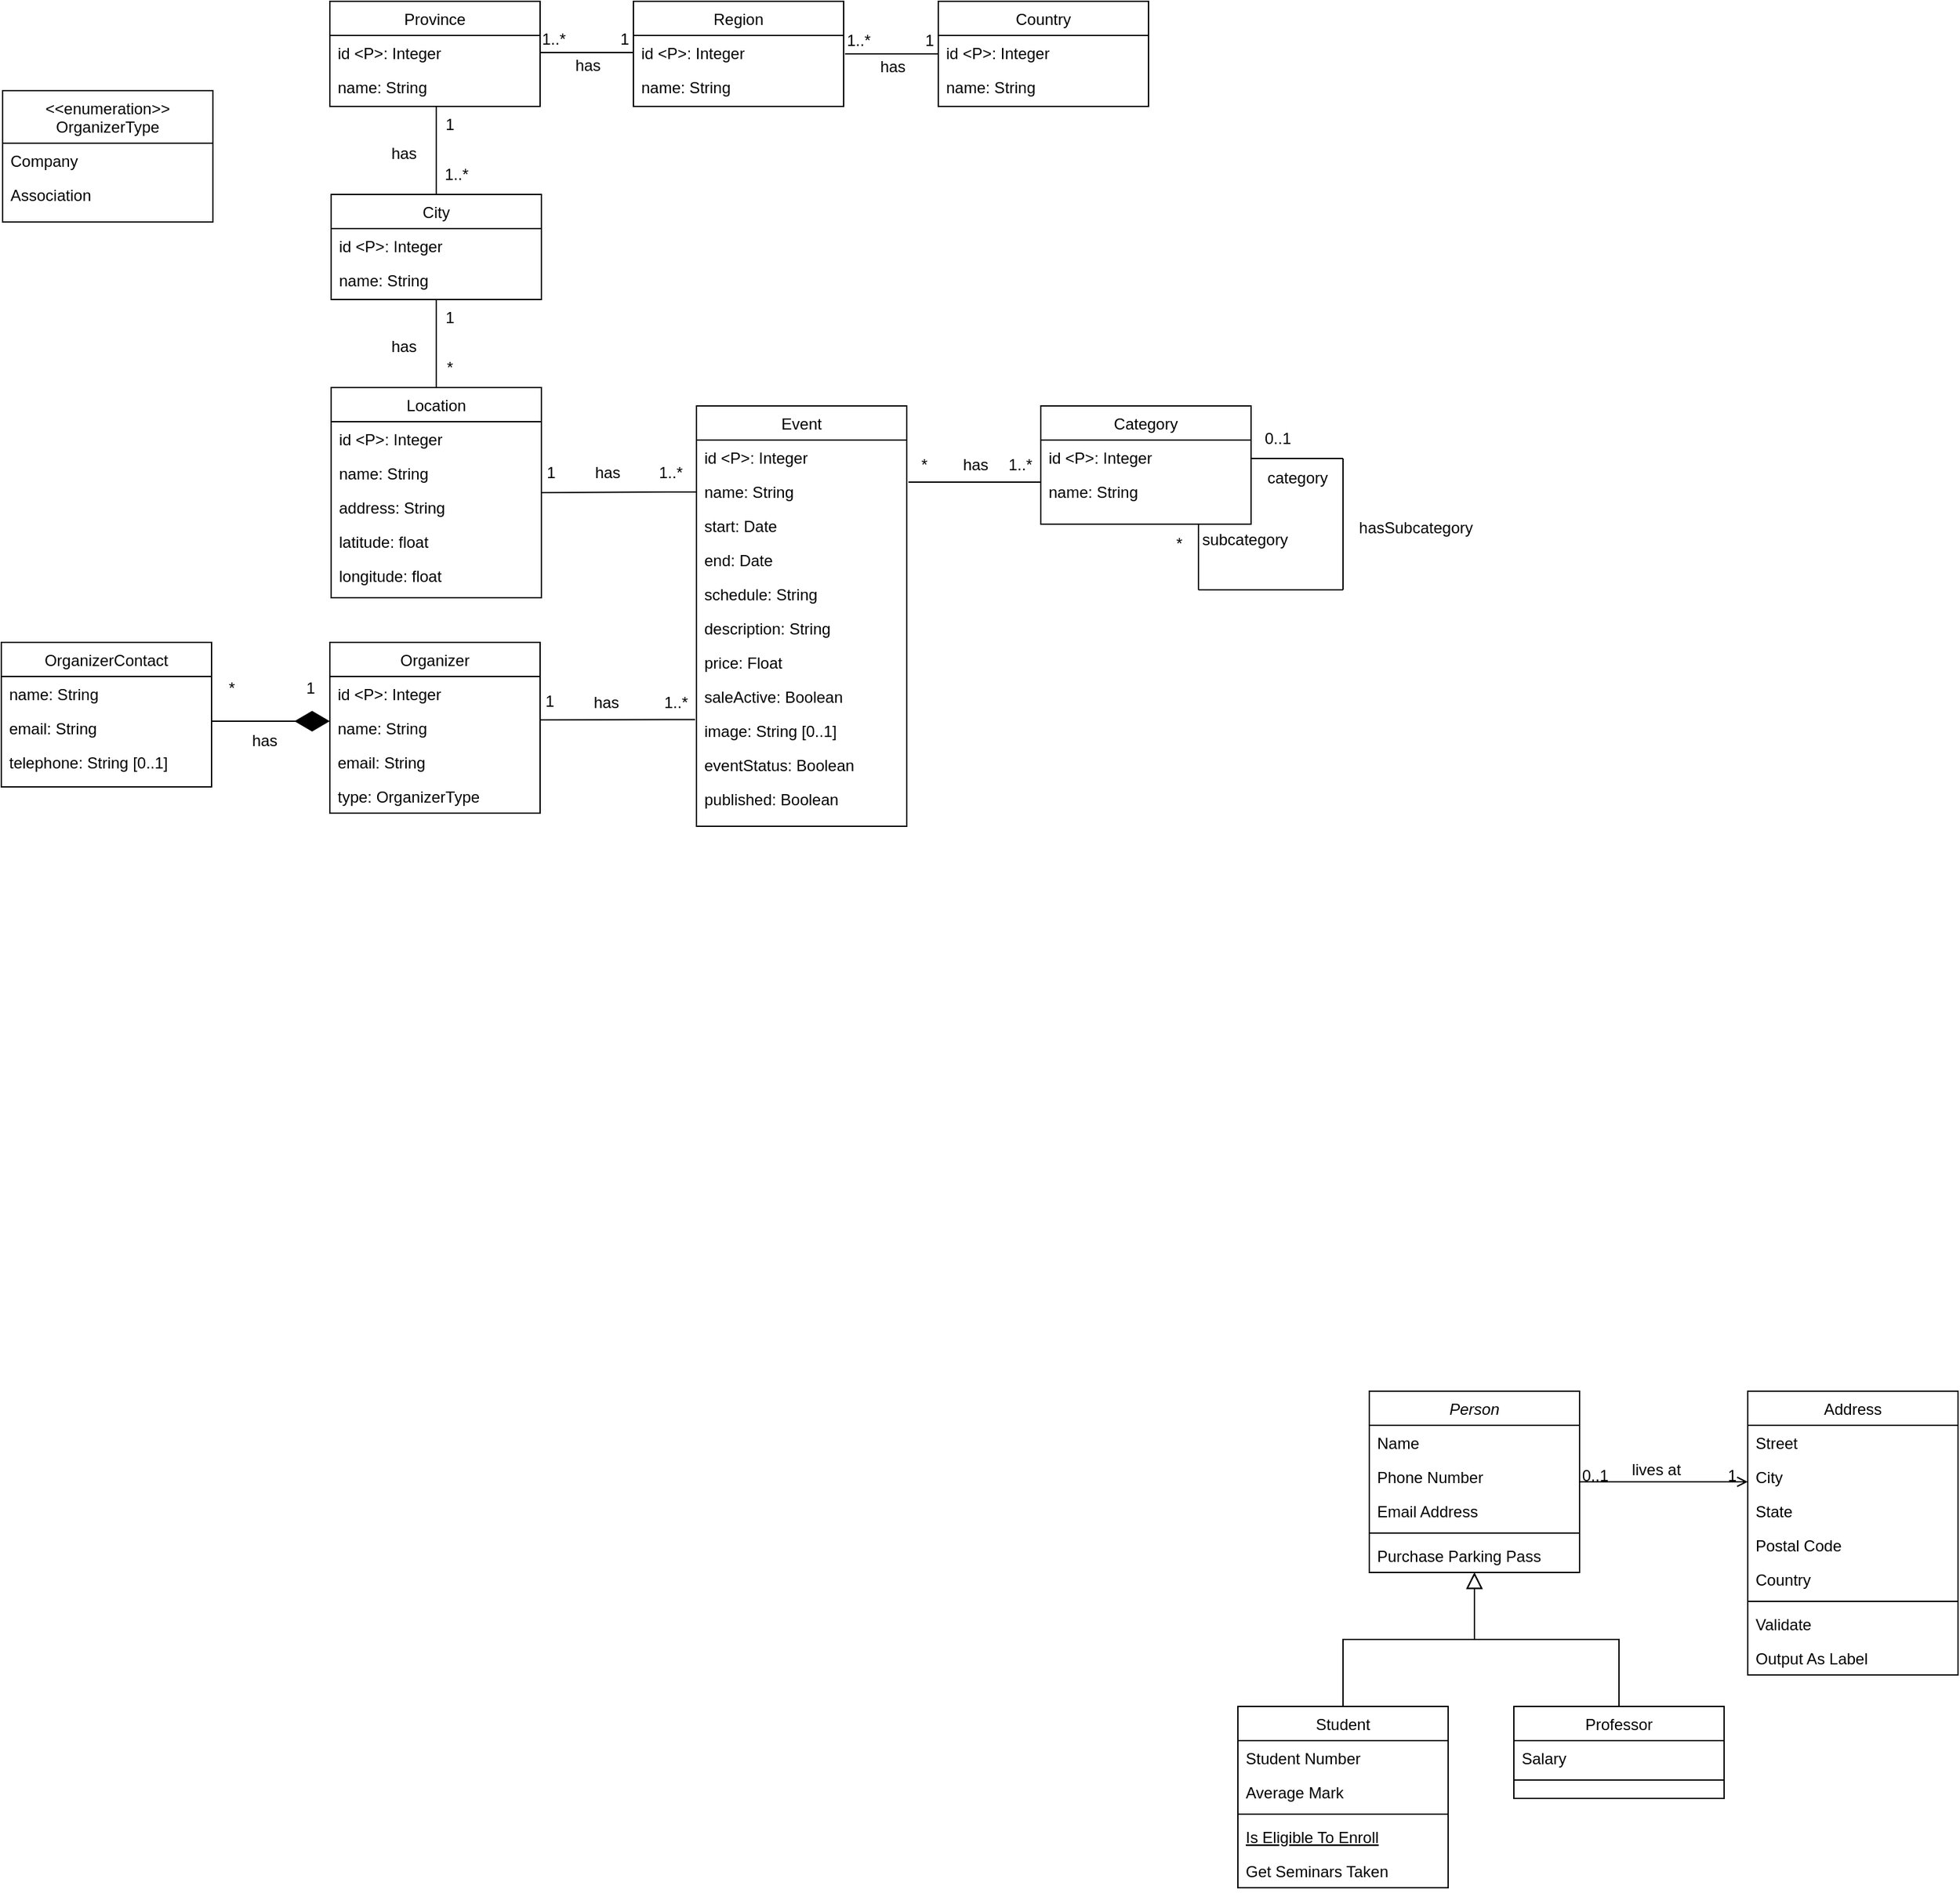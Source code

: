 <mxfile version="24.2.3" type="github">
  <diagram id="C5RBs43oDa-KdzZeNtuy" name="Page-1">
    <mxGraphModel dx="2308" dy="1985" grid="1" gridSize="10" guides="1" tooltips="1" connect="1" arrows="1" fold="1" page="1" pageScale="1" pageWidth="827" pageHeight="1169" math="0" shadow="0">
      <root>
        <mxCell id="WIyWlLk6GJQsqaUBKTNV-0" />
        <mxCell id="WIyWlLk6GJQsqaUBKTNV-1" parent="WIyWlLk6GJQsqaUBKTNV-0" />
        <mxCell id="zkfFHV4jXpPFQw0GAbJ--0" value="Person" style="swimlane;fontStyle=2;align=center;verticalAlign=top;childLayout=stackLayout;horizontal=1;startSize=26;horizontalStack=0;resizeParent=1;resizeLast=0;collapsible=1;marginBottom=0;rounded=0;shadow=0;strokeWidth=1;" parent="WIyWlLk6GJQsqaUBKTNV-1" vertex="1">
          <mxGeometry x="860" y="430" width="160" height="138" as="geometry">
            <mxRectangle x="230" y="140" width="160" height="26" as="alternateBounds" />
          </mxGeometry>
        </mxCell>
        <mxCell id="zkfFHV4jXpPFQw0GAbJ--1" value="Name" style="text;align=left;verticalAlign=top;spacingLeft=4;spacingRight=4;overflow=hidden;rotatable=0;points=[[0,0.5],[1,0.5]];portConstraint=eastwest;" parent="zkfFHV4jXpPFQw0GAbJ--0" vertex="1">
          <mxGeometry y="26" width="160" height="26" as="geometry" />
        </mxCell>
        <mxCell id="zkfFHV4jXpPFQw0GAbJ--2" value="Phone Number" style="text;align=left;verticalAlign=top;spacingLeft=4;spacingRight=4;overflow=hidden;rotatable=0;points=[[0,0.5],[1,0.5]];portConstraint=eastwest;rounded=0;shadow=0;html=0;" parent="zkfFHV4jXpPFQw0GAbJ--0" vertex="1">
          <mxGeometry y="52" width="160" height="26" as="geometry" />
        </mxCell>
        <mxCell id="zkfFHV4jXpPFQw0GAbJ--3" value="Email Address" style="text;align=left;verticalAlign=top;spacingLeft=4;spacingRight=4;overflow=hidden;rotatable=0;points=[[0,0.5],[1,0.5]];portConstraint=eastwest;rounded=0;shadow=0;html=0;" parent="zkfFHV4jXpPFQw0GAbJ--0" vertex="1">
          <mxGeometry y="78" width="160" height="26" as="geometry" />
        </mxCell>
        <mxCell id="zkfFHV4jXpPFQw0GAbJ--4" value="" style="line;html=1;strokeWidth=1;align=left;verticalAlign=middle;spacingTop=-1;spacingLeft=3;spacingRight=3;rotatable=0;labelPosition=right;points=[];portConstraint=eastwest;" parent="zkfFHV4jXpPFQw0GAbJ--0" vertex="1">
          <mxGeometry y="104" width="160" height="8" as="geometry" />
        </mxCell>
        <mxCell id="zkfFHV4jXpPFQw0GAbJ--5" value="Purchase Parking Pass" style="text;align=left;verticalAlign=top;spacingLeft=4;spacingRight=4;overflow=hidden;rotatable=0;points=[[0,0.5],[1,0.5]];portConstraint=eastwest;" parent="zkfFHV4jXpPFQw0GAbJ--0" vertex="1">
          <mxGeometry y="112" width="160" height="26" as="geometry" />
        </mxCell>
        <mxCell id="zkfFHV4jXpPFQw0GAbJ--6" value="Student" style="swimlane;fontStyle=0;align=center;verticalAlign=top;childLayout=stackLayout;horizontal=1;startSize=26;horizontalStack=0;resizeParent=1;resizeLast=0;collapsible=1;marginBottom=0;rounded=0;shadow=0;strokeWidth=1;" parent="WIyWlLk6GJQsqaUBKTNV-1" vertex="1">
          <mxGeometry x="760" y="670" width="160" height="138" as="geometry">
            <mxRectangle x="130" y="380" width="160" height="26" as="alternateBounds" />
          </mxGeometry>
        </mxCell>
        <mxCell id="zkfFHV4jXpPFQw0GAbJ--7" value="Student Number" style="text;align=left;verticalAlign=top;spacingLeft=4;spacingRight=4;overflow=hidden;rotatable=0;points=[[0,0.5],[1,0.5]];portConstraint=eastwest;" parent="zkfFHV4jXpPFQw0GAbJ--6" vertex="1">
          <mxGeometry y="26" width="160" height="26" as="geometry" />
        </mxCell>
        <mxCell id="zkfFHV4jXpPFQw0GAbJ--8" value="Average Mark" style="text;align=left;verticalAlign=top;spacingLeft=4;spacingRight=4;overflow=hidden;rotatable=0;points=[[0,0.5],[1,0.5]];portConstraint=eastwest;rounded=0;shadow=0;html=0;" parent="zkfFHV4jXpPFQw0GAbJ--6" vertex="1">
          <mxGeometry y="52" width="160" height="26" as="geometry" />
        </mxCell>
        <mxCell id="zkfFHV4jXpPFQw0GAbJ--9" value="" style="line;html=1;strokeWidth=1;align=left;verticalAlign=middle;spacingTop=-1;spacingLeft=3;spacingRight=3;rotatable=0;labelPosition=right;points=[];portConstraint=eastwest;" parent="zkfFHV4jXpPFQw0GAbJ--6" vertex="1">
          <mxGeometry y="78" width="160" height="8" as="geometry" />
        </mxCell>
        <mxCell id="zkfFHV4jXpPFQw0GAbJ--10" value="Is Eligible To Enroll" style="text;align=left;verticalAlign=top;spacingLeft=4;spacingRight=4;overflow=hidden;rotatable=0;points=[[0,0.5],[1,0.5]];portConstraint=eastwest;fontStyle=4" parent="zkfFHV4jXpPFQw0GAbJ--6" vertex="1">
          <mxGeometry y="86" width="160" height="26" as="geometry" />
        </mxCell>
        <mxCell id="zkfFHV4jXpPFQw0GAbJ--11" value="Get Seminars Taken" style="text;align=left;verticalAlign=top;spacingLeft=4;spacingRight=4;overflow=hidden;rotatable=0;points=[[0,0.5],[1,0.5]];portConstraint=eastwest;" parent="zkfFHV4jXpPFQw0GAbJ--6" vertex="1">
          <mxGeometry y="112" width="160" height="26" as="geometry" />
        </mxCell>
        <mxCell id="zkfFHV4jXpPFQw0GAbJ--12" value="" style="endArrow=block;endSize=10;endFill=0;shadow=0;strokeWidth=1;rounded=0;curved=0;edgeStyle=elbowEdgeStyle;elbow=vertical;" parent="WIyWlLk6GJQsqaUBKTNV-1" source="zkfFHV4jXpPFQw0GAbJ--6" target="zkfFHV4jXpPFQw0GAbJ--0" edge="1">
          <mxGeometry width="160" relative="1" as="geometry">
            <mxPoint x="840" y="513" as="sourcePoint" />
            <mxPoint x="840" y="513" as="targetPoint" />
          </mxGeometry>
        </mxCell>
        <mxCell id="zkfFHV4jXpPFQw0GAbJ--13" value="Professor" style="swimlane;fontStyle=0;align=center;verticalAlign=top;childLayout=stackLayout;horizontal=1;startSize=26;horizontalStack=0;resizeParent=1;resizeLast=0;collapsible=1;marginBottom=0;rounded=0;shadow=0;strokeWidth=1;" parent="WIyWlLk6GJQsqaUBKTNV-1" vertex="1">
          <mxGeometry x="970" y="670" width="160" height="70" as="geometry">
            <mxRectangle x="340" y="380" width="170" height="26" as="alternateBounds" />
          </mxGeometry>
        </mxCell>
        <mxCell id="zkfFHV4jXpPFQw0GAbJ--14" value="Salary" style="text;align=left;verticalAlign=top;spacingLeft=4;spacingRight=4;overflow=hidden;rotatable=0;points=[[0,0.5],[1,0.5]];portConstraint=eastwest;" parent="zkfFHV4jXpPFQw0GAbJ--13" vertex="1">
          <mxGeometry y="26" width="160" height="26" as="geometry" />
        </mxCell>
        <mxCell id="zkfFHV4jXpPFQw0GAbJ--15" value="" style="line;html=1;strokeWidth=1;align=left;verticalAlign=middle;spacingTop=-1;spacingLeft=3;spacingRight=3;rotatable=0;labelPosition=right;points=[];portConstraint=eastwest;" parent="zkfFHV4jXpPFQw0GAbJ--13" vertex="1">
          <mxGeometry y="52" width="160" height="8" as="geometry" />
        </mxCell>
        <mxCell id="zkfFHV4jXpPFQw0GAbJ--16" value="" style="endArrow=block;endSize=10;endFill=0;shadow=0;strokeWidth=1;rounded=0;curved=0;edgeStyle=elbowEdgeStyle;elbow=vertical;" parent="WIyWlLk6GJQsqaUBKTNV-1" source="zkfFHV4jXpPFQw0GAbJ--13" target="zkfFHV4jXpPFQw0GAbJ--0" edge="1">
          <mxGeometry width="160" relative="1" as="geometry">
            <mxPoint x="850" y="683" as="sourcePoint" />
            <mxPoint x="950" y="581" as="targetPoint" />
          </mxGeometry>
        </mxCell>
        <mxCell id="zkfFHV4jXpPFQw0GAbJ--17" value="Address" style="swimlane;fontStyle=0;align=center;verticalAlign=top;childLayout=stackLayout;horizontal=1;startSize=26;horizontalStack=0;resizeParent=1;resizeLast=0;collapsible=1;marginBottom=0;rounded=0;shadow=0;strokeWidth=1;" parent="WIyWlLk6GJQsqaUBKTNV-1" vertex="1">
          <mxGeometry x="1148" y="430" width="160" height="216" as="geometry">
            <mxRectangle x="550" y="140" width="160" height="26" as="alternateBounds" />
          </mxGeometry>
        </mxCell>
        <mxCell id="zkfFHV4jXpPFQw0GAbJ--18" value="Street" style="text;align=left;verticalAlign=top;spacingLeft=4;spacingRight=4;overflow=hidden;rotatable=0;points=[[0,0.5],[1,0.5]];portConstraint=eastwest;" parent="zkfFHV4jXpPFQw0GAbJ--17" vertex="1">
          <mxGeometry y="26" width="160" height="26" as="geometry" />
        </mxCell>
        <mxCell id="zkfFHV4jXpPFQw0GAbJ--19" value="City" style="text;align=left;verticalAlign=top;spacingLeft=4;spacingRight=4;overflow=hidden;rotatable=0;points=[[0,0.5],[1,0.5]];portConstraint=eastwest;rounded=0;shadow=0;html=0;" parent="zkfFHV4jXpPFQw0GAbJ--17" vertex="1">
          <mxGeometry y="52" width="160" height="26" as="geometry" />
        </mxCell>
        <mxCell id="zkfFHV4jXpPFQw0GAbJ--20" value="State" style="text;align=left;verticalAlign=top;spacingLeft=4;spacingRight=4;overflow=hidden;rotatable=0;points=[[0,0.5],[1,0.5]];portConstraint=eastwest;rounded=0;shadow=0;html=0;" parent="zkfFHV4jXpPFQw0GAbJ--17" vertex="1">
          <mxGeometry y="78" width="160" height="26" as="geometry" />
        </mxCell>
        <mxCell id="zkfFHV4jXpPFQw0GAbJ--21" value="Postal Code" style="text;align=left;verticalAlign=top;spacingLeft=4;spacingRight=4;overflow=hidden;rotatable=0;points=[[0,0.5],[1,0.5]];portConstraint=eastwest;rounded=0;shadow=0;html=0;" parent="zkfFHV4jXpPFQw0GAbJ--17" vertex="1">
          <mxGeometry y="104" width="160" height="26" as="geometry" />
        </mxCell>
        <mxCell id="zkfFHV4jXpPFQw0GAbJ--22" value="Country" style="text;align=left;verticalAlign=top;spacingLeft=4;spacingRight=4;overflow=hidden;rotatable=0;points=[[0,0.5],[1,0.5]];portConstraint=eastwest;rounded=0;shadow=0;html=0;" parent="zkfFHV4jXpPFQw0GAbJ--17" vertex="1">
          <mxGeometry y="130" width="160" height="26" as="geometry" />
        </mxCell>
        <mxCell id="zkfFHV4jXpPFQw0GAbJ--23" value="" style="line;html=1;strokeWidth=1;align=left;verticalAlign=middle;spacingTop=-1;spacingLeft=3;spacingRight=3;rotatable=0;labelPosition=right;points=[];portConstraint=eastwest;" parent="zkfFHV4jXpPFQw0GAbJ--17" vertex="1">
          <mxGeometry y="156" width="160" height="8" as="geometry" />
        </mxCell>
        <mxCell id="zkfFHV4jXpPFQw0GAbJ--24" value="Validate" style="text;align=left;verticalAlign=top;spacingLeft=4;spacingRight=4;overflow=hidden;rotatable=0;points=[[0,0.5],[1,0.5]];portConstraint=eastwest;" parent="zkfFHV4jXpPFQw0GAbJ--17" vertex="1">
          <mxGeometry y="164" width="160" height="26" as="geometry" />
        </mxCell>
        <mxCell id="zkfFHV4jXpPFQw0GAbJ--25" value="Output As Label" style="text;align=left;verticalAlign=top;spacingLeft=4;spacingRight=4;overflow=hidden;rotatable=0;points=[[0,0.5],[1,0.5]];portConstraint=eastwest;" parent="zkfFHV4jXpPFQw0GAbJ--17" vertex="1">
          <mxGeometry y="190" width="160" height="26" as="geometry" />
        </mxCell>
        <mxCell id="zkfFHV4jXpPFQw0GAbJ--26" value="" style="endArrow=open;shadow=0;strokeWidth=1;rounded=0;curved=0;endFill=1;edgeStyle=elbowEdgeStyle;elbow=vertical;" parent="WIyWlLk6GJQsqaUBKTNV-1" source="zkfFHV4jXpPFQw0GAbJ--0" target="zkfFHV4jXpPFQw0GAbJ--17" edge="1">
          <mxGeometry x="0.5" y="41" relative="1" as="geometry">
            <mxPoint x="1020" y="502" as="sourcePoint" />
            <mxPoint x="1180" y="502" as="targetPoint" />
            <mxPoint x="-40" y="32" as="offset" />
          </mxGeometry>
        </mxCell>
        <mxCell id="zkfFHV4jXpPFQw0GAbJ--27" value="0..1" style="resizable=0;align=left;verticalAlign=bottom;labelBackgroundColor=none;fontSize=12;" parent="zkfFHV4jXpPFQw0GAbJ--26" connectable="0" vertex="1">
          <mxGeometry x="-1" relative="1" as="geometry">
            <mxPoint y="4" as="offset" />
          </mxGeometry>
        </mxCell>
        <mxCell id="zkfFHV4jXpPFQw0GAbJ--28" value="1" style="resizable=0;align=right;verticalAlign=bottom;labelBackgroundColor=none;fontSize=12;" parent="zkfFHV4jXpPFQw0GAbJ--26" connectable="0" vertex="1">
          <mxGeometry x="1" relative="1" as="geometry">
            <mxPoint x="-7" y="4" as="offset" />
          </mxGeometry>
        </mxCell>
        <mxCell id="zkfFHV4jXpPFQw0GAbJ--29" value="lives at" style="text;html=1;resizable=0;points=[];;align=center;verticalAlign=middle;labelBackgroundColor=none;rounded=0;shadow=0;strokeWidth=1;fontSize=12;" parent="zkfFHV4jXpPFQw0GAbJ--26" vertex="1" connectable="0">
          <mxGeometry x="0.5" y="49" relative="1" as="geometry">
            <mxPoint x="-38" y="40" as="offset" />
          </mxGeometry>
        </mxCell>
        <mxCell id="vae-MlumOARrrWWdp-dJ-6" value="Event" style="swimlane;fontStyle=0;align=center;verticalAlign=top;childLayout=stackLayout;horizontal=1;startSize=26;horizontalStack=0;resizeParent=1;resizeLast=0;collapsible=1;marginBottom=0;rounded=0;shadow=0;strokeWidth=1;" vertex="1" parent="WIyWlLk6GJQsqaUBKTNV-1">
          <mxGeometry x="348" y="-320" width="160" height="320" as="geometry">
            <mxRectangle x="348" y="-320" width="160" height="26" as="alternateBounds" />
          </mxGeometry>
        </mxCell>
        <mxCell id="vae-MlumOARrrWWdp-dJ-7" value="id &lt;P&gt;: Integer" style="text;align=left;verticalAlign=top;spacingLeft=4;spacingRight=4;overflow=hidden;rotatable=0;points=[[0,0.5],[1,0.5]];portConstraint=eastwest;" vertex="1" parent="vae-MlumOARrrWWdp-dJ-6">
          <mxGeometry y="26" width="160" height="26" as="geometry" />
        </mxCell>
        <mxCell id="vae-MlumOARrrWWdp-dJ-8" value="name: String" style="text;align=left;verticalAlign=top;spacingLeft=4;spacingRight=4;overflow=hidden;rotatable=0;points=[[0,0.5],[1,0.5]];portConstraint=eastwest;rounded=0;shadow=0;html=0;" vertex="1" parent="vae-MlumOARrrWWdp-dJ-6">
          <mxGeometry y="52" width="160" height="26" as="geometry" />
        </mxCell>
        <mxCell id="vae-MlumOARrrWWdp-dJ-9" value="start: Date" style="text;align=left;verticalAlign=top;spacingLeft=4;spacingRight=4;overflow=hidden;rotatable=0;points=[[0,0.5],[1,0.5]];portConstraint=eastwest;rounded=0;shadow=0;html=0;" vertex="1" parent="vae-MlumOARrrWWdp-dJ-6">
          <mxGeometry y="78" width="160" height="26" as="geometry" />
        </mxCell>
        <mxCell id="vae-MlumOARrrWWdp-dJ-10" value="end: Date" style="text;align=left;verticalAlign=top;spacingLeft=4;spacingRight=4;overflow=hidden;rotatable=0;points=[[0,0.5],[1,0.5]];portConstraint=eastwest;rounded=0;shadow=0;html=0;" vertex="1" parent="vae-MlumOARrrWWdp-dJ-6">
          <mxGeometry y="104" width="160" height="26" as="geometry" />
        </mxCell>
        <mxCell id="vae-MlumOARrrWWdp-dJ-11" value="schedule: String" style="text;align=left;verticalAlign=top;spacingLeft=4;spacingRight=4;overflow=hidden;rotatable=0;points=[[0,0.5],[1,0.5]];portConstraint=eastwest;rounded=0;shadow=0;html=0;" vertex="1" parent="vae-MlumOARrrWWdp-dJ-6">
          <mxGeometry y="130" width="160" height="26" as="geometry" />
        </mxCell>
        <mxCell id="vae-MlumOARrrWWdp-dJ-15" value="description: String" style="text;align=left;verticalAlign=top;spacingLeft=4;spacingRight=4;overflow=hidden;rotatable=0;points=[[0,0.5],[1,0.5]];portConstraint=eastwest;rounded=0;shadow=0;html=0;" vertex="1" parent="vae-MlumOARrrWWdp-dJ-6">
          <mxGeometry y="156" width="160" height="26" as="geometry" />
        </mxCell>
        <mxCell id="vae-MlumOARrrWWdp-dJ-16" value="price: Float" style="text;align=left;verticalAlign=top;spacingLeft=4;spacingRight=4;overflow=hidden;rotatable=0;points=[[0,0.5],[1,0.5]];portConstraint=eastwest;rounded=0;shadow=0;html=0;" vertex="1" parent="vae-MlumOARrrWWdp-dJ-6">
          <mxGeometry y="182" width="160" height="26" as="geometry" />
        </mxCell>
        <mxCell id="vae-MlumOARrrWWdp-dJ-17" value="saleActive: Boolean" style="text;align=left;verticalAlign=top;spacingLeft=4;spacingRight=4;overflow=hidden;rotatable=0;points=[[0,0.5],[1,0.5]];portConstraint=eastwest;rounded=0;shadow=0;html=0;" vertex="1" parent="vae-MlumOARrrWWdp-dJ-6">
          <mxGeometry y="208" width="160" height="26" as="geometry" />
        </mxCell>
        <mxCell id="vae-MlumOARrrWWdp-dJ-63" value="image: String [0..1]" style="text;align=left;verticalAlign=top;spacingLeft=4;spacingRight=4;overflow=hidden;rotatable=0;points=[[0,0.5],[1,0.5]];portConstraint=eastwest;rounded=0;shadow=0;html=0;" vertex="1" parent="vae-MlumOARrrWWdp-dJ-6">
          <mxGeometry y="234" width="160" height="26" as="geometry" />
        </mxCell>
        <mxCell id="vae-MlumOARrrWWdp-dJ-21" value="eventStatus: Boolean" style="text;align=left;verticalAlign=top;spacingLeft=4;spacingRight=4;overflow=hidden;rotatable=0;points=[[0,0.5],[1,0.5]];portConstraint=eastwest;rounded=0;shadow=0;html=0;" vertex="1" parent="vae-MlumOARrrWWdp-dJ-6">
          <mxGeometry y="260" width="160" height="26" as="geometry" />
        </mxCell>
        <mxCell id="vae-MlumOARrrWWdp-dJ-20" value="published: Boolean" style="text;align=left;verticalAlign=top;spacingLeft=4;spacingRight=4;overflow=hidden;rotatable=0;points=[[0,0.5],[1,0.5]];portConstraint=eastwest;rounded=0;shadow=0;html=0;" vertex="1" parent="vae-MlumOARrrWWdp-dJ-6">
          <mxGeometry y="286" width="160" height="26" as="geometry" />
        </mxCell>
        <mxCell id="vae-MlumOARrrWWdp-dJ-22" value="Category" style="swimlane;fontStyle=0;align=center;verticalAlign=top;childLayout=stackLayout;horizontal=1;startSize=26;horizontalStack=0;resizeParent=1;resizeLast=0;collapsible=1;marginBottom=0;rounded=0;shadow=0;strokeWidth=1;" vertex="1" parent="WIyWlLk6GJQsqaUBKTNV-1">
          <mxGeometry x="610" y="-320" width="160" height="90" as="geometry">
            <mxRectangle x="348" y="-320" width="160" height="26" as="alternateBounds" />
          </mxGeometry>
        </mxCell>
        <mxCell id="vae-MlumOARrrWWdp-dJ-23" value="id &lt;P&gt;: Integer" style="text;align=left;verticalAlign=top;spacingLeft=4;spacingRight=4;overflow=hidden;rotatable=0;points=[[0,0.5],[1,0.5]];portConstraint=eastwest;" vertex="1" parent="vae-MlumOARrrWWdp-dJ-22">
          <mxGeometry y="26" width="160" height="26" as="geometry" />
        </mxCell>
        <mxCell id="vae-MlumOARrrWWdp-dJ-24" value="name: String" style="text;align=left;verticalAlign=top;spacingLeft=4;spacingRight=4;overflow=hidden;rotatable=0;points=[[0,0.5],[1,0.5]];portConstraint=eastwest;rounded=0;shadow=0;html=0;" vertex="1" parent="vae-MlumOARrrWWdp-dJ-22">
          <mxGeometry y="52" width="160" height="26" as="geometry" />
        </mxCell>
        <mxCell id="vae-MlumOARrrWWdp-dJ-49" value="" style="endArrow=none;html=1;rounded=0;exitX=1.008;exitY=0.231;exitDx=0;exitDy=0;exitPerimeter=0;" edge="1" parent="WIyWlLk6GJQsqaUBKTNV-1" source="vae-MlumOARrrWWdp-dJ-8">
          <mxGeometry width="50" height="50" relative="1" as="geometry">
            <mxPoint x="560" y="-150" as="sourcePoint" />
            <mxPoint x="610" y="-262" as="targetPoint" />
          </mxGeometry>
        </mxCell>
        <mxCell id="vae-MlumOARrrWWdp-dJ-50" value="*" style="text;html=1;align=center;verticalAlign=middle;resizable=0;points=[];autosize=1;strokeColor=none;fillColor=none;" vertex="1" parent="WIyWlLk6GJQsqaUBKTNV-1">
          <mxGeometry x="506" y="-290" width="30" height="30" as="geometry" />
        </mxCell>
        <mxCell id="vae-MlumOARrrWWdp-dJ-51" value="1..*" style="text;html=1;align=center;verticalAlign=middle;resizable=0;points=[];autosize=1;strokeColor=none;fillColor=none;" vertex="1" parent="WIyWlLk6GJQsqaUBKTNV-1">
          <mxGeometry x="574" y="-290" width="40" height="30" as="geometry" />
        </mxCell>
        <mxCell id="vae-MlumOARrrWWdp-dJ-52" value="has" style="text;html=1;align=center;verticalAlign=middle;resizable=0;points=[];autosize=1;strokeColor=none;fillColor=none;" vertex="1" parent="WIyWlLk6GJQsqaUBKTNV-1">
          <mxGeometry x="540" y="-290" width="40" height="30" as="geometry" />
        </mxCell>
        <mxCell id="vae-MlumOARrrWWdp-dJ-54" value="" style="endArrow=none;html=1;rounded=0;" edge="1" parent="WIyWlLk6GJQsqaUBKTNV-1">
          <mxGeometry width="50" height="50" relative="1" as="geometry">
            <mxPoint x="730" y="-180" as="sourcePoint" />
            <mxPoint x="730" y="-230" as="targetPoint" />
          </mxGeometry>
        </mxCell>
        <mxCell id="vae-MlumOARrrWWdp-dJ-55" value="" style="endArrow=none;html=1;rounded=0;" edge="1" parent="WIyWlLk6GJQsqaUBKTNV-1">
          <mxGeometry width="50" height="50" relative="1" as="geometry">
            <mxPoint x="730" y="-180" as="sourcePoint" />
            <mxPoint x="840" y="-180" as="targetPoint" />
          </mxGeometry>
        </mxCell>
        <mxCell id="vae-MlumOARrrWWdp-dJ-56" value="" style="endArrow=none;html=1;rounded=0;" edge="1" parent="WIyWlLk6GJQsqaUBKTNV-1">
          <mxGeometry width="50" height="50" relative="1" as="geometry">
            <mxPoint x="840" y="-180" as="sourcePoint" />
            <mxPoint x="840" y="-280" as="targetPoint" />
          </mxGeometry>
        </mxCell>
        <mxCell id="vae-MlumOARrrWWdp-dJ-57" value="" style="endArrow=none;html=1;rounded=0;" edge="1" parent="WIyWlLk6GJQsqaUBKTNV-1">
          <mxGeometry width="50" height="50" relative="1" as="geometry">
            <mxPoint x="770" y="-280" as="sourcePoint" />
            <mxPoint x="840" y="-280" as="targetPoint" />
          </mxGeometry>
        </mxCell>
        <mxCell id="vae-MlumOARrrWWdp-dJ-58" value="*" style="text;html=1;align=center;verticalAlign=middle;resizable=0;points=[];autosize=1;strokeColor=none;fillColor=none;" vertex="1" parent="WIyWlLk6GJQsqaUBKTNV-1">
          <mxGeometry x="700" y="-230" width="30" height="30" as="geometry" />
        </mxCell>
        <mxCell id="vae-MlumOARrrWWdp-dJ-59" value="0..1" style="text;html=1;align=center;verticalAlign=middle;resizable=0;points=[];autosize=1;strokeColor=none;fillColor=none;" vertex="1" parent="WIyWlLk6GJQsqaUBKTNV-1">
          <mxGeometry x="770" y="-310" width="40" height="30" as="geometry" />
        </mxCell>
        <mxCell id="vae-MlumOARrrWWdp-dJ-60" value="hasSubcategory" style="text;html=1;align=center;verticalAlign=middle;resizable=0;points=[];autosize=1;strokeColor=none;fillColor=none;" vertex="1" parent="WIyWlLk6GJQsqaUBKTNV-1">
          <mxGeometry x="840" y="-242" width="110" height="30" as="geometry" />
        </mxCell>
        <mxCell id="vae-MlumOARrrWWdp-dJ-61" value="category" style="text;html=1;align=center;verticalAlign=middle;resizable=0;points=[];autosize=1;strokeColor=none;fillColor=none;" vertex="1" parent="WIyWlLk6GJQsqaUBKTNV-1">
          <mxGeometry x="770" y="-280" width="70" height="30" as="geometry" />
        </mxCell>
        <mxCell id="vae-MlumOARrrWWdp-dJ-62" value="subcategory" style="text;html=1;align=center;verticalAlign=middle;resizable=0;points=[];autosize=1;strokeColor=none;fillColor=none;" vertex="1" parent="WIyWlLk6GJQsqaUBKTNV-1">
          <mxGeometry x="720" y="-233" width="90" height="30" as="geometry" />
        </mxCell>
        <mxCell id="vae-MlumOARrrWWdp-dJ-64" value="Organizer" style="swimlane;fontStyle=0;align=center;verticalAlign=top;childLayout=stackLayout;horizontal=1;startSize=26;horizontalStack=0;resizeParent=1;resizeLast=0;collapsible=1;marginBottom=0;rounded=0;shadow=0;strokeWidth=1;" vertex="1" parent="WIyWlLk6GJQsqaUBKTNV-1">
          <mxGeometry x="69" y="-140" width="160" height="130" as="geometry">
            <mxRectangle x="348" y="-320" width="160" height="26" as="alternateBounds" />
          </mxGeometry>
        </mxCell>
        <mxCell id="vae-MlumOARrrWWdp-dJ-65" value="id &lt;P&gt;: Integer" style="text;align=left;verticalAlign=top;spacingLeft=4;spacingRight=4;overflow=hidden;rotatable=0;points=[[0,0.5],[1,0.5]];portConstraint=eastwest;" vertex="1" parent="vae-MlumOARrrWWdp-dJ-64">
          <mxGeometry y="26" width="160" height="26" as="geometry" />
        </mxCell>
        <mxCell id="vae-MlumOARrrWWdp-dJ-75" value="name: String" style="text;align=left;verticalAlign=top;spacingLeft=4;spacingRight=4;overflow=hidden;rotatable=0;points=[[0,0.5],[1,0.5]];portConstraint=eastwest;rounded=0;shadow=0;html=0;" vertex="1" parent="vae-MlumOARrrWWdp-dJ-64">
          <mxGeometry y="52" width="160" height="26" as="geometry" />
        </mxCell>
        <mxCell id="vae-MlumOARrrWWdp-dJ-76" value="email: String" style="text;align=left;verticalAlign=top;spacingLeft=4;spacingRight=4;overflow=hidden;rotatable=0;points=[[0,0.5],[1,0.5]];portConstraint=eastwest;rounded=0;shadow=0;html=0;" vertex="1" parent="vae-MlumOARrrWWdp-dJ-64">
          <mxGeometry y="78" width="160" height="26" as="geometry" />
        </mxCell>
        <mxCell id="vae-MlumOARrrWWdp-dJ-81" value="type: OrganizerType" style="text;align=left;verticalAlign=top;spacingLeft=4;spacingRight=4;overflow=hidden;rotatable=0;points=[[0,0.5],[1,0.5]];portConstraint=eastwest;rounded=0;shadow=0;html=0;" vertex="1" parent="vae-MlumOARrrWWdp-dJ-64">
          <mxGeometry y="104" width="160" height="26" as="geometry" />
        </mxCell>
        <mxCell id="vae-MlumOARrrWWdp-dJ-77" value="" style="endArrow=none;html=1;rounded=0;entryX=0;entryY=0.297;entryDx=0;entryDy=0;entryPerimeter=0;" edge="1" parent="WIyWlLk6GJQsqaUBKTNV-1">
          <mxGeometry width="50" height="50" relative="1" as="geometry">
            <mxPoint x="229" y="-81" as="sourcePoint" />
            <mxPoint x="347" y="-81.278" as="targetPoint" />
          </mxGeometry>
        </mxCell>
        <mxCell id="vae-MlumOARrrWWdp-dJ-78" value="1" style="text;html=1;align=center;verticalAlign=middle;resizable=0;points=[];autosize=1;strokeColor=none;fillColor=none;" vertex="1" parent="WIyWlLk6GJQsqaUBKTNV-1">
          <mxGeometry x="221" y="-110" width="30" height="30" as="geometry" />
        </mxCell>
        <mxCell id="vae-MlumOARrrWWdp-dJ-79" value="1..*" style="text;html=1;align=center;verticalAlign=middle;resizable=0;points=[];autosize=1;strokeColor=none;fillColor=none;" vertex="1" parent="WIyWlLk6GJQsqaUBKTNV-1">
          <mxGeometry x="312" y="-109" width="40" height="30" as="geometry" />
        </mxCell>
        <mxCell id="vae-MlumOARrrWWdp-dJ-80" value="has" style="text;html=1;align=center;verticalAlign=middle;resizable=0;points=[];autosize=1;strokeColor=none;fillColor=none;" vertex="1" parent="WIyWlLk6GJQsqaUBKTNV-1">
          <mxGeometry x="259" y="-109" width="40" height="30" as="geometry" />
        </mxCell>
        <mxCell id="vae-MlumOARrrWWdp-dJ-82" value="&lt;&lt;enumeration&gt;&gt;&#xa;OrganizerType&#xa;" style="swimlane;fontStyle=0;align=center;verticalAlign=top;childLayout=stackLayout;horizontal=1;startSize=40;horizontalStack=0;resizeParent=1;resizeLast=0;collapsible=1;marginBottom=0;rounded=0;shadow=0;strokeWidth=1;" vertex="1" parent="WIyWlLk6GJQsqaUBKTNV-1">
          <mxGeometry x="-180" y="-560" width="160" height="100" as="geometry">
            <mxRectangle x="348" y="-320" width="160" height="26" as="alternateBounds" />
          </mxGeometry>
        </mxCell>
        <mxCell id="vae-MlumOARrrWWdp-dJ-83" value="Company" style="text;align=left;verticalAlign=top;spacingLeft=4;spacingRight=4;overflow=hidden;rotatable=0;points=[[0,0.5],[1,0.5]];portConstraint=eastwest;" vertex="1" parent="vae-MlumOARrrWWdp-dJ-82">
          <mxGeometry y="40" width="160" height="26" as="geometry" />
        </mxCell>
        <mxCell id="vae-MlumOARrrWWdp-dJ-84" value="Association" style="text;align=left;verticalAlign=top;spacingLeft=4;spacingRight=4;overflow=hidden;rotatable=0;points=[[0,0.5],[1,0.5]];portConstraint=eastwest;rounded=0;shadow=0;html=0;" vertex="1" parent="vae-MlumOARrrWWdp-dJ-82">
          <mxGeometry y="66" width="160" height="26" as="geometry" />
        </mxCell>
        <mxCell id="vae-MlumOARrrWWdp-dJ-88" value="OrganizerContact" style="swimlane;fontStyle=0;align=center;verticalAlign=top;childLayout=stackLayout;horizontal=1;startSize=26;horizontalStack=0;resizeParent=1;resizeLast=0;collapsible=1;marginBottom=0;rounded=0;shadow=0;strokeWidth=1;" vertex="1" parent="WIyWlLk6GJQsqaUBKTNV-1">
          <mxGeometry x="-181" y="-140" width="160" height="110" as="geometry">
            <mxRectangle x="348" y="-320" width="160" height="26" as="alternateBounds" />
          </mxGeometry>
        </mxCell>
        <mxCell id="vae-MlumOARrrWWdp-dJ-90" value="name: String" style="text;align=left;verticalAlign=top;spacingLeft=4;spacingRight=4;overflow=hidden;rotatable=0;points=[[0,0.5],[1,0.5]];portConstraint=eastwest;rounded=0;shadow=0;html=0;" vertex="1" parent="vae-MlumOARrrWWdp-dJ-88">
          <mxGeometry y="26" width="160" height="26" as="geometry" />
        </mxCell>
        <mxCell id="vae-MlumOARrrWWdp-dJ-91" value="email: String" style="text;align=left;verticalAlign=top;spacingLeft=4;spacingRight=4;overflow=hidden;rotatable=0;points=[[0,0.5],[1,0.5]];portConstraint=eastwest;rounded=0;shadow=0;html=0;" vertex="1" parent="vae-MlumOARrrWWdp-dJ-88">
          <mxGeometry y="52" width="160" height="26" as="geometry" />
        </mxCell>
        <mxCell id="vae-MlumOARrrWWdp-dJ-92" value="telephone: String [0..1]" style="text;align=left;verticalAlign=top;spacingLeft=4;spacingRight=4;overflow=hidden;rotatable=0;points=[[0,0.5],[1,0.5]];portConstraint=eastwest;rounded=0;shadow=0;html=0;" vertex="1" parent="vae-MlumOARrrWWdp-dJ-88">
          <mxGeometry y="78" width="160" height="26" as="geometry" />
        </mxCell>
        <mxCell id="vae-MlumOARrrWWdp-dJ-93" value="" style="endArrow=diamondThin;endFill=1;endSize=24;html=1;rounded=0;" edge="1" parent="WIyWlLk6GJQsqaUBKTNV-1">
          <mxGeometry width="160" relative="1" as="geometry">
            <mxPoint x="-21" y="-80" as="sourcePoint" />
            <mxPoint x="69" y="-80" as="targetPoint" />
          </mxGeometry>
        </mxCell>
        <mxCell id="vae-MlumOARrrWWdp-dJ-96" value="1" style="text;html=1;align=center;verticalAlign=middle;resizable=0;points=[];autosize=1;strokeColor=none;fillColor=none;" vertex="1" parent="WIyWlLk6GJQsqaUBKTNV-1">
          <mxGeometry x="39" y="-120" width="30" height="30" as="geometry" />
        </mxCell>
        <mxCell id="vae-MlumOARrrWWdp-dJ-97" value="*" style="text;html=1;align=center;verticalAlign=middle;resizable=0;points=[];autosize=1;strokeColor=none;fillColor=none;" vertex="1" parent="WIyWlLk6GJQsqaUBKTNV-1">
          <mxGeometry x="-21" y="-120" width="30" height="30" as="geometry" />
        </mxCell>
        <mxCell id="vae-MlumOARrrWWdp-dJ-98" value="has" style="text;html=1;align=center;verticalAlign=middle;resizable=0;points=[];autosize=1;strokeColor=none;fillColor=none;" vertex="1" parent="WIyWlLk6GJQsqaUBKTNV-1">
          <mxGeometry x="-1" y="-80" width="40" height="30" as="geometry" />
        </mxCell>
        <mxCell id="vae-MlumOARrrWWdp-dJ-100" value="Location" style="swimlane;fontStyle=0;align=center;verticalAlign=top;childLayout=stackLayout;horizontal=1;startSize=26;horizontalStack=0;resizeParent=1;resizeLast=0;collapsible=1;marginBottom=0;rounded=0;shadow=0;strokeWidth=1;" vertex="1" parent="WIyWlLk6GJQsqaUBKTNV-1">
          <mxGeometry x="70" y="-334" width="160" height="160" as="geometry">
            <mxRectangle x="348" y="-320" width="160" height="26" as="alternateBounds" />
          </mxGeometry>
        </mxCell>
        <mxCell id="vae-MlumOARrrWWdp-dJ-101" value="id &lt;P&gt;: Integer" style="text;align=left;verticalAlign=top;spacingLeft=4;spacingRight=4;overflow=hidden;rotatable=0;points=[[0,0.5],[1,0.5]];portConstraint=eastwest;" vertex="1" parent="vae-MlumOARrrWWdp-dJ-100">
          <mxGeometry y="26" width="160" height="26" as="geometry" />
        </mxCell>
        <mxCell id="vae-MlumOARrrWWdp-dJ-102" value="name: String" style="text;align=left;verticalAlign=top;spacingLeft=4;spacingRight=4;overflow=hidden;rotatable=0;points=[[0,0.5],[1,0.5]];portConstraint=eastwest;rounded=0;shadow=0;html=0;" vertex="1" parent="vae-MlumOARrrWWdp-dJ-100">
          <mxGeometry y="52" width="160" height="26" as="geometry" />
        </mxCell>
        <mxCell id="vae-MlumOARrrWWdp-dJ-103" value="address: String" style="text;align=left;verticalAlign=top;spacingLeft=4;spacingRight=4;overflow=hidden;rotatable=0;points=[[0,0.5],[1,0.5]];portConstraint=eastwest;rounded=0;shadow=0;html=0;" vertex="1" parent="vae-MlumOARrrWWdp-dJ-100">
          <mxGeometry y="78" width="160" height="26" as="geometry" />
        </mxCell>
        <mxCell id="vae-MlumOARrrWWdp-dJ-104" value="latitude: float" style="text;align=left;verticalAlign=top;spacingLeft=4;spacingRight=4;overflow=hidden;rotatable=0;points=[[0,0.5],[1,0.5]];portConstraint=eastwest;rounded=0;shadow=0;html=0;" vertex="1" parent="vae-MlumOARrrWWdp-dJ-100">
          <mxGeometry y="104" width="160" height="26" as="geometry" />
        </mxCell>
        <mxCell id="vae-MlumOARrrWWdp-dJ-105" value="longitude: float" style="text;align=left;verticalAlign=top;spacingLeft=4;spacingRight=4;overflow=hidden;rotatable=0;points=[[0,0.5],[1,0.5]];portConstraint=eastwest;rounded=0;shadow=0;html=0;" vertex="1" parent="vae-MlumOARrrWWdp-dJ-100">
          <mxGeometry y="130" width="160" height="26" as="geometry" />
        </mxCell>
        <mxCell id="vae-MlumOARrrWWdp-dJ-112" value="" style="endArrow=none;html=1;rounded=0;entryX=-0.002;entryY=0.21;entryDx=0;entryDy=0;entryPerimeter=0;" edge="1" parent="WIyWlLk6GJQsqaUBKTNV-1">
          <mxGeometry width="50" height="50" relative="1" as="geometry">
            <mxPoint x="230" y="-254" as="sourcePoint" />
            <mxPoint x="347.68" y="-254.54" as="targetPoint" />
          </mxGeometry>
        </mxCell>
        <mxCell id="vae-MlumOARrrWWdp-dJ-113" value="1" style="text;html=1;align=center;verticalAlign=middle;resizable=0;points=[];autosize=1;strokeColor=none;fillColor=none;" vertex="1" parent="WIyWlLk6GJQsqaUBKTNV-1">
          <mxGeometry x="222" y="-284" width="30" height="30" as="geometry" />
        </mxCell>
        <mxCell id="vae-MlumOARrrWWdp-dJ-114" value="1..*" style="text;html=1;align=center;verticalAlign=middle;resizable=0;points=[];autosize=1;strokeColor=none;fillColor=none;" vertex="1" parent="WIyWlLk6GJQsqaUBKTNV-1">
          <mxGeometry x="308" y="-284" width="40" height="30" as="geometry" />
        </mxCell>
        <mxCell id="vae-MlumOARrrWWdp-dJ-115" value="has" style="text;html=1;align=center;verticalAlign=middle;resizable=0;points=[];autosize=1;strokeColor=none;fillColor=none;" vertex="1" parent="WIyWlLk6GJQsqaUBKTNV-1">
          <mxGeometry x="260" y="-284" width="40" height="30" as="geometry" />
        </mxCell>
        <mxCell id="vae-MlumOARrrWWdp-dJ-117" value="City" style="swimlane;fontStyle=0;align=center;verticalAlign=top;childLayout=stackLayout;horizontal=1;startSize=26;horizontalStack=0;resizeParent=1;resizeLast=0;collapsible=1;marginBottom=0;rounded=0;shadow=0;strokeWidth=1;" vertex="1" parent="WIyWlLk6GJQsqaUBKTNV-1">
          <mxGeometry x="70" y="-481" width="160" height="80" as="geometry">
            <mxRectangle x="348" y="-320" width="160" height="26" as="alternateBounds" />
          </mxGeometry>
        </mxCell>
        <mxCell id="vae-MlumOARrrWWdp-dJ-118" value="id &lt;P&gt;: Integer" style="text;align=left;verticalAlign=top;spacingLeft=4;spacingRight=4;overflow=hidden;rotatable=0;points=[[0,0.5],[1,0.5]];portConstraint=eastwest;" vertex="1" parent="vae-MlumOARrrWWdp-dJ-117">
          <mxGeometry y="26" width="160" height="26" as="geometry" />
        </mxCell>
        <mxCell id="vae-MlumOARrrWWdp-dJ-119" value="name: String" style="text;align=left;verticalAlign=top;spacingLeft=4;spacingRight=4;overflow=hidden;rotatable=0;points=[[0,0.5],[1,0.5]];portConstraint=eastwest;rounded=0;shadow=0;html=0;" vertex="1" parent="vae-MlumOARrrWWdp-dJ-117">
          <mxGeometry y="52" width="160" height="26" as="geometry" />
        </mxCell>
        <mxCell id="vae-MlumOARrrWWdp-dJ-123" value="Province" style="swimlane;fontStyle=0;align=center;verticalAlign=top;childLayout=stackLayout;horizontal=1;startSize=26;horizontalStack=0;resizeParent=1;resizeLast=0;collapsible=1;marginBottom=0;rounded=0;shadow=0;strokeWidth=1;" vertex="1" parent="WIyWlLk6GJQsqaUBKTNV-1">
          <mxGeometry x="69" y="-628" width="160" height="80" as="geometry">
            <mxRectangle x="348" y="-320" width="160" height="26" as="alternateBounds" />
          </mxGeometry>
        </mxCell>
        <mxCell id="vae-MlumOARrrWWdp-dJ-124" value="id &lt;P&gt;: Integer" style="text;align=left;verticalAlign=top;spacingLeft=4;spacingRight=4;overflow=hidden;rotatable=0;points=[[0,0.5],[1,0.5]];portConstraint=eastwest;" vertex="1" parent="vae-MlumOARrrWWdp-dJ-123">
          <mxGeometry y="26" width="160" height="26" as="geometry" />
        </mxCell>
        <mxCell id="vae-MlumOARrrWWdp-dJ-125" value="name: String" style="text;align=left;verticalAlign=top;spacingLeft=4;spacingRight=4;overflow=hidden;rotatable=0;points=[[0,0.5],[1,0.5]];portConstraint=eastwest;rounded=0;shadow=0;html=0;" vertex="1" parent="vae-MlumOARrrWWdp-dJ-123">
          <mxGeometry y="52" width="160" height="26" as="geometry" />
        </mxCell>
        <mxCell id="vae-MlumOARrrWWdp-dJ-126" value="Region" style="swimlane;fontStyle=0;align=center;verticalAlign=top;childLayout=stackLayout;horizontal=1;startSize=26;horizontalStack=0;resizeParent=1;resizeLast=0;collapsible=1;marginBottom=0;rounded=0;shadow=0;strokeWidth=1;" vertex="1" parent="WIyWlLk6GJQsqaUBKTNV-1">
          <mxGeometry x="300" y="-628" width="160" height="80" as="geometry">
            <mxRectangle x="348" y="-320" width="160" height="26" as="alternateBounds" />
          </mxGeometry>
        </mxCell>
        <mxCell id="vae-MlumOARrrWWdp-dJ-127" value="id &lt;P&gt;: Integer" style="text;align=left;verticalAlign=top;spacingLeft=4;spacingRight=4;overflow=hidden;rotatable=0;points=[[0,0.5],[1,0.5]];portConstraint=eastwest;" vertex="1" parent="vae-MlumOARrrWWdp-dJ-126">
          <mxGeometry y="26" width="160" height="26" as="geometry" />
        </mxCell>
        <mxCell id="vae-MlumOARrrWWdp-dJ-128" value="name: String" style="text;align=left;verticalAlign=top;spacingLeft=4;spacingRight=4;overflow=hidden;rotatable=0;points=[[0,0.5],[1,0.5]];portConstraint=eastwest;rounded=0;shadow=0;html=0;" vertex="1" parent="vae-MlumOARrrWWdp-dJ-126">
          <mxGeometry y="52" width="160" height="26" as="geometry" />
        </mxCell>
        <mxCell id="vae-MlumOARrrWWdp-dJ-129" value="Country" style="swimlane;fontStyle=0;align=center;verticalAlign=top;childLayout=stackLayout;horizontal=1;startSize=26;horizontalStack=0;resizeParent=1;resizeLast=0;collapsible=1;marginBottom=0;rounded=0;shadow=0;strokeWidth=1;" vertex="1" parent="WIyWlLk6GJQsqaUBKTNV-1">
          <mxGeometry x="532" y="-628" width="160" height="80" as="geometry">
            <mxRectangle x="348" y="-320" width="160" height="26" as="alternateBounds" />
          </mxGeometry>
        </mxCell>
        <mxCell id="vae-MlumOARrrWWdp-dJ-130" value="id &lt;P&gt;: Integer" style="text;align=left;verticalAlign=top;spacingLeft=4;spacingRight=4;overflow=hidden;rotatable=0;points=[[0,0.5],[1,0.5]];portConstraint=eastwest;" vertex="1" parent="vae-MlumOARrrWWdp-dJ-129">
          <mxGeometry y="26" width="160" height="26" as="geometry" />
        </mxCell>
        <mxCell id="vae-MlumOARrrWWdp-dJ-131" value="name: String" style="text;align=left;verticalAlign=top;spacingLeft=4;spacingRight=4;overflow=hidden;rotatable=0;points=[[0,0.5],[1,0.5]];portConstraint=eastwest;rounded=0;shadow=0;html=0;" vertex="1" parent="vae-MlumOARrrWWdp-dJ-129">
          <mxGeometry y="52" width="160" height="26" as="geometry" />
        </mxCell>
        <mxCell id="vae-MlumOARrrWWdp-dJ-133" value="" style="endArrow=none;html=1;rounded=0;exitX=0.5;exitY=0;exitDx=0;exitDy=0;entryX=0.5;entryY=1;entryDx=0;entryDy=0;" edge="1" parent="WIyWlLk6GJQsqaUBKTNV-1" source="vae-MlumOARrrWWdp-dJ-100" target="vae-MlumOARrrWWdp-dJ-117">
          <mxGeometry width="50" height="50" relative="1" as="geometry">
            <mxPoint x="150" y="-340" as="sourcePoint" />
            <mxPoint x="150" y="-403" as="targetPoint" />
          </mxGeometry>
        </mxCell>
        <mxCell id="vae-MlumOARrrWWdp-dJ-134" value="1" style="text;html=1;align=center;verticalAlign=middle;resizable=0;points=[];autosize=1;strokeColor=none;fillColor=none;" vertex="1" parent="WIyWlLk6GJQsqaUBKTNV-1">
          <mxGeometry x="145" y="-402" width="30" height="30" as="geometry" />
        </mxCell>
        <mxCell id="vae-MlumOARrrWWdp-dJ-135" value="*" style="text;html=1;align=center;verticalAlign=middle;resizable=0;points=[];autosize=1;strokeColor=none;fillColor=none;" vertex="1" parent="WIyWlLk6GJQsqaUBKTNV-1">
          <mxGeometry x="145" y="-364" width="30" height="30" as="geometry" />
        </mxCell>
        <mxCell id="vae-MlumOARrrWWdp-dJ-136" value="has" style="text;html=1;align=center;verticalAlign=middle;resizable=0;points=[];autosize=1;strokeColor=none;fillColor=none;" vertex="1" parent="WIyWlLk6GJQsqaUBKTNV-1">
          <mxGeometry x="105" y="-380" width="40" height="30" as="geometry" />
        </mxCell>
        <mxCell id="vae-MlumOARrrWWdp-dJ-141" value="" style="endArrow=none;html=1;rounded=0;exitX=0.5;exitY=0;exitDx=0;exitDy=0;entryX=0.5;entryY=1;entryDx=0;entryDy=0;" edge="1" parent="WIyWlLk6GJQsqaUBKTNV-1">
          <mxGeometry width="50" height="50" relative="1" as="geometry">
            <mxPoint x="150" y="-481" as="sourcePoint" />
            <mxPoint x="150" y="-548" as="targetPoint" />
          </mxGeometry>
        </mxCell>
        <mxCell id="vae-MlumOARrrWWdp-dJ-142" value="1" style="text;html=1;align=center;verticalAlign=middle;resizable=0;points=[];autosize=1;strokeColor=none;fillColor=none;" vertex="1" parent="WIyWlLk6GJQsqaUBKTNV-1">
          <mxGeometry x="145" y="-549" width="30" height="30" as="geometry" />
        </mxCell>
        <mxCell id="vae-MlumOARrrWWdp-dJ-143" value="1..*" style="text;html=1;align=center;verticalAlign=middle;resizable=0;points=[];autosize=1;strokeColor=none;fillColor=none;" vertex="1" parent="WIyWlLk6GJQsqaUBKTNV-1">
          <mxGeometry x="145" y="-511" width="40" height="30" as="geometry" />
        </mxCell>
        <mxCell id="vae-MlumOARrrWWdp-dJ-144" value="has" style="text;html=1;align=center;verticalAlign=middle;resizable=0;points=[];autosize=1;strokeColor=none;fillColor=none;" vertex="1" parent="WIyWlLk6GJQsqaUBKTNV-1">
          <mxGeometry x="105" y="-527" width="40" height="30" as="geometry" />
        </mxCell>
        <mxCell id="vae-MlumOARrrWWdp-dJ-148" value="1" style="text;html=1;align=center;verticalAlign=middle;resizable=0;points=[];autosize=1;strokeColor=none;fillColor=none;" vertex="1" parent="WIyWlLk6GJQsqaUBKTNV-1">
          <mxGeometry x="278" y="-614" width="30" height="30" as="geometry" />
        </mxCell>
        <mxCell id="vae-MlumOARrrWWdp-dJ-149" value="1..*" style="text;html=1;align=center;verticalAlign=middle;resizable=0;points=[];autosize=1;strokeColor=none;fillColor=none;" vertex="1" parent="WIyWlLk6GJQsqaUBKTNV-1">
          <mxGeometry x="219" y="-614" width="40" height="30" as="geometry" />
        </mxCell>
        <mxCell id="vae-MlumOARrrWWdp-dJ-150" value="has" style="text;html=1;align=center;verticalAlign=middle;resizable=0;points=[];autosize=1;strokeColor=none;fillColor=none;" vertex="1" parent="WIyWlLk6GJQsqaUBKTNV-1">
          <mxGeometry x="245" y="-594" width="40" height="30" as="geometry" />
        </mxCell>
        <mxCell id="vae-MlumOARrrWWdp-dJ-147" value="" style="endArrow=none;html=1;rounded=0;exitX=1;exitY=0.5;exitDx=0;exitDy=0;entryX=0;entryY=0.5;entryDx=0;entryDy=0;" edge="1" parent="WIyWlLk6GJQsqaUBKTNV-1" source="vae-MlumOARrrWWdp-dJ-124" target="vae-MlumOARrrWWdp-dJ-127">
          <mxGeometry width="50" height="50" relative="1" as="geometry">
            <mxPoint x="230" y="-590" as="sourcePoint" />
            <mxPoint x="376.176" y="-588" as="targetPoint" />
          </mxGeometry>
        </mxCell>
        <mxCell id="vae-MlumOARrrWWdp-dJ-156" value="1" style="text;html=1;align=center;verticalAlign=middle;resizable=0;points=[];autosize=1;strokeColor=none;fillColor=none;" vertex="1" parent="WIyWlLk6GJQsqaUBKTNV-1">
          <mxGeometry x="510" y="-613" width="30" height="30" as="geometry" />
        </mxCell>
        <mxCell id="vae-MlumOARrrWWdp-dJ-157" value="1..*" style="text;html=1;align=center;verticalAlign=middle;resizable=0;points=[];autosize=1;strokeColor=none;fillColor=none;" vertex="1" parent="WIyWlLk6GJQsqaUBKTNV-1">
          <mxGeometry x="451" y="-613" width="40" height="30" as="geometry" />
        </mxCell>
        <mxCell id="vae-MlumOARrrWWdp-dJ-158" value="has" style="text;html=1;align=center;verticalAlign=middle;resizable=0;points=[];autosize=1;strokeColor=none;fillColor=none;" vertex="1" parent="WIyWlLk6GJQsqaUBKTNV-1">
          <mxGeometry x="477" y="-593" width="40" height="30" as="geometry" />
        </mxCell>
        <mxCell id="vae-MlumOARrrWWdp-dJ-159" value="" style="endArrow=none;html=1;rounded=0;exitX=1;exitY=0.5;exitDx=0;exitDy=0;entryX=0;entryY=0.5;entryDx=0;entryDy=0;" edge="1" parent="WIyWlLk6GJQsqaUBKTNV-1">
          <mxGeometry width="50" height="50" relative="1" as="geometry">
            <mxPoint x="461" y="-588" as="sourcePoint" />
            <mxPoint x="532" y="-588" as="targetPoint" />
          </mxGeometry>
        </mxCell>
      </root>
    </mxGraphModel>
  </diagram>
</mxfile>
